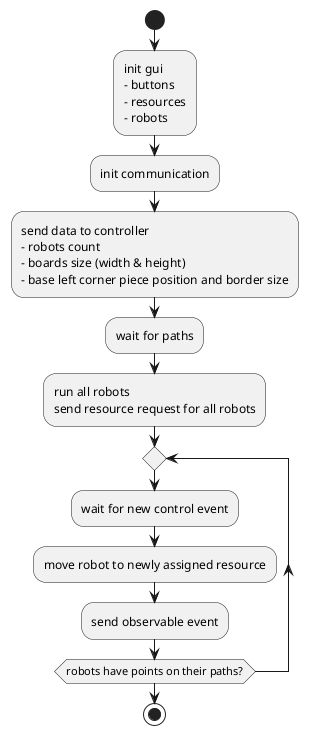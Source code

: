 @startuml
start

:init gui
- buttons
- resources
- robots;
:init communication;
:send data to controller
- robots count
- boards size (width & height)
- base left corner piece position and border size;
:wait for paths;
:run all robots
send resource request for all robots;

repeat
  :wait for new control event;
  :move robot to newly assigned resource;
  :send observable event;
repeat while (robots have points on their paths?)

stop
@enduml

